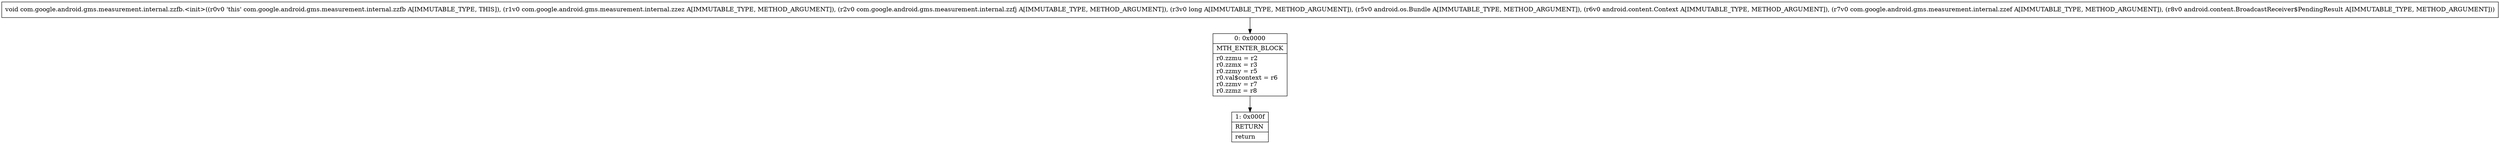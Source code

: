 digraph "CFG forcom.google.android.gms.measurement.internal.zzfb.\<init\>(Lcom\/google\/android\/gms\/measurement\/internal\/zzez;Lcom\/google\/android\/gms\/measurement\/internal\/zzfj;JLandroid\/os\/Bundle;Landroid\/content\/Context;Lcom\/google\/android\/gms\/measurement\/internal\/zzef;Landroid\/content\/BroadcastReceiver$PendingResult;)V" {
Node_0 [shape=record,label="{0\:\ 0x0000|MTH_ENTER_BLOCK\l|r0.zzmu = r2\lr0.zzmx = r3\lr0.zzmy = r5\lr0.val$context = r6\lr0.zzmv = r7\lr0.zzmz = r8\l}"];
Node_1 [shape=record,label="{1\:\ 0x000f|RETURN\l|return\l}"];
MethodNode[shape=record,label="{void com.google.android.gms.measurement.internal.zzfb.\<init\>((r0v0 'this' com.google.android.gms.measurement.internal.zzfb A[IMMUTABLE_TYPE, THIS]), (r1v0 com.google.android.gms.measurement.internal.zzez A[IMMUTABLE_TYPE, METHOD_ARGUMENT]), (r2v0 com.google.android.gms.measurement.internal.zzfj A[IMMUTABLE_TYPE, METHOD_ARGUMENT]), (r3v0 long A[IMMUTABLE_TYPE, METHOD_ARGUMENT]), (r5v0 android.os.Bundle A[IMMUTABLE_TYPE, METHOD_ARGUMENT]), (r6v0 android.content.Context A[IMMUTABLE_TYPE, METHOD_ARGUMENT]), (r7v0 com.google.android.gms.measurement.internal.zzef A[IMMUTABLE_TYPE, METHOD_ARGUMENT]), (r8v0 android.content.BroadcastReceiver$PendingResult A[IMMUTABLE_TYPE, METHOD_ARGUMENT])) }"];
MethodNode -> Node_0;
Node_0 -> Node_1;
}

